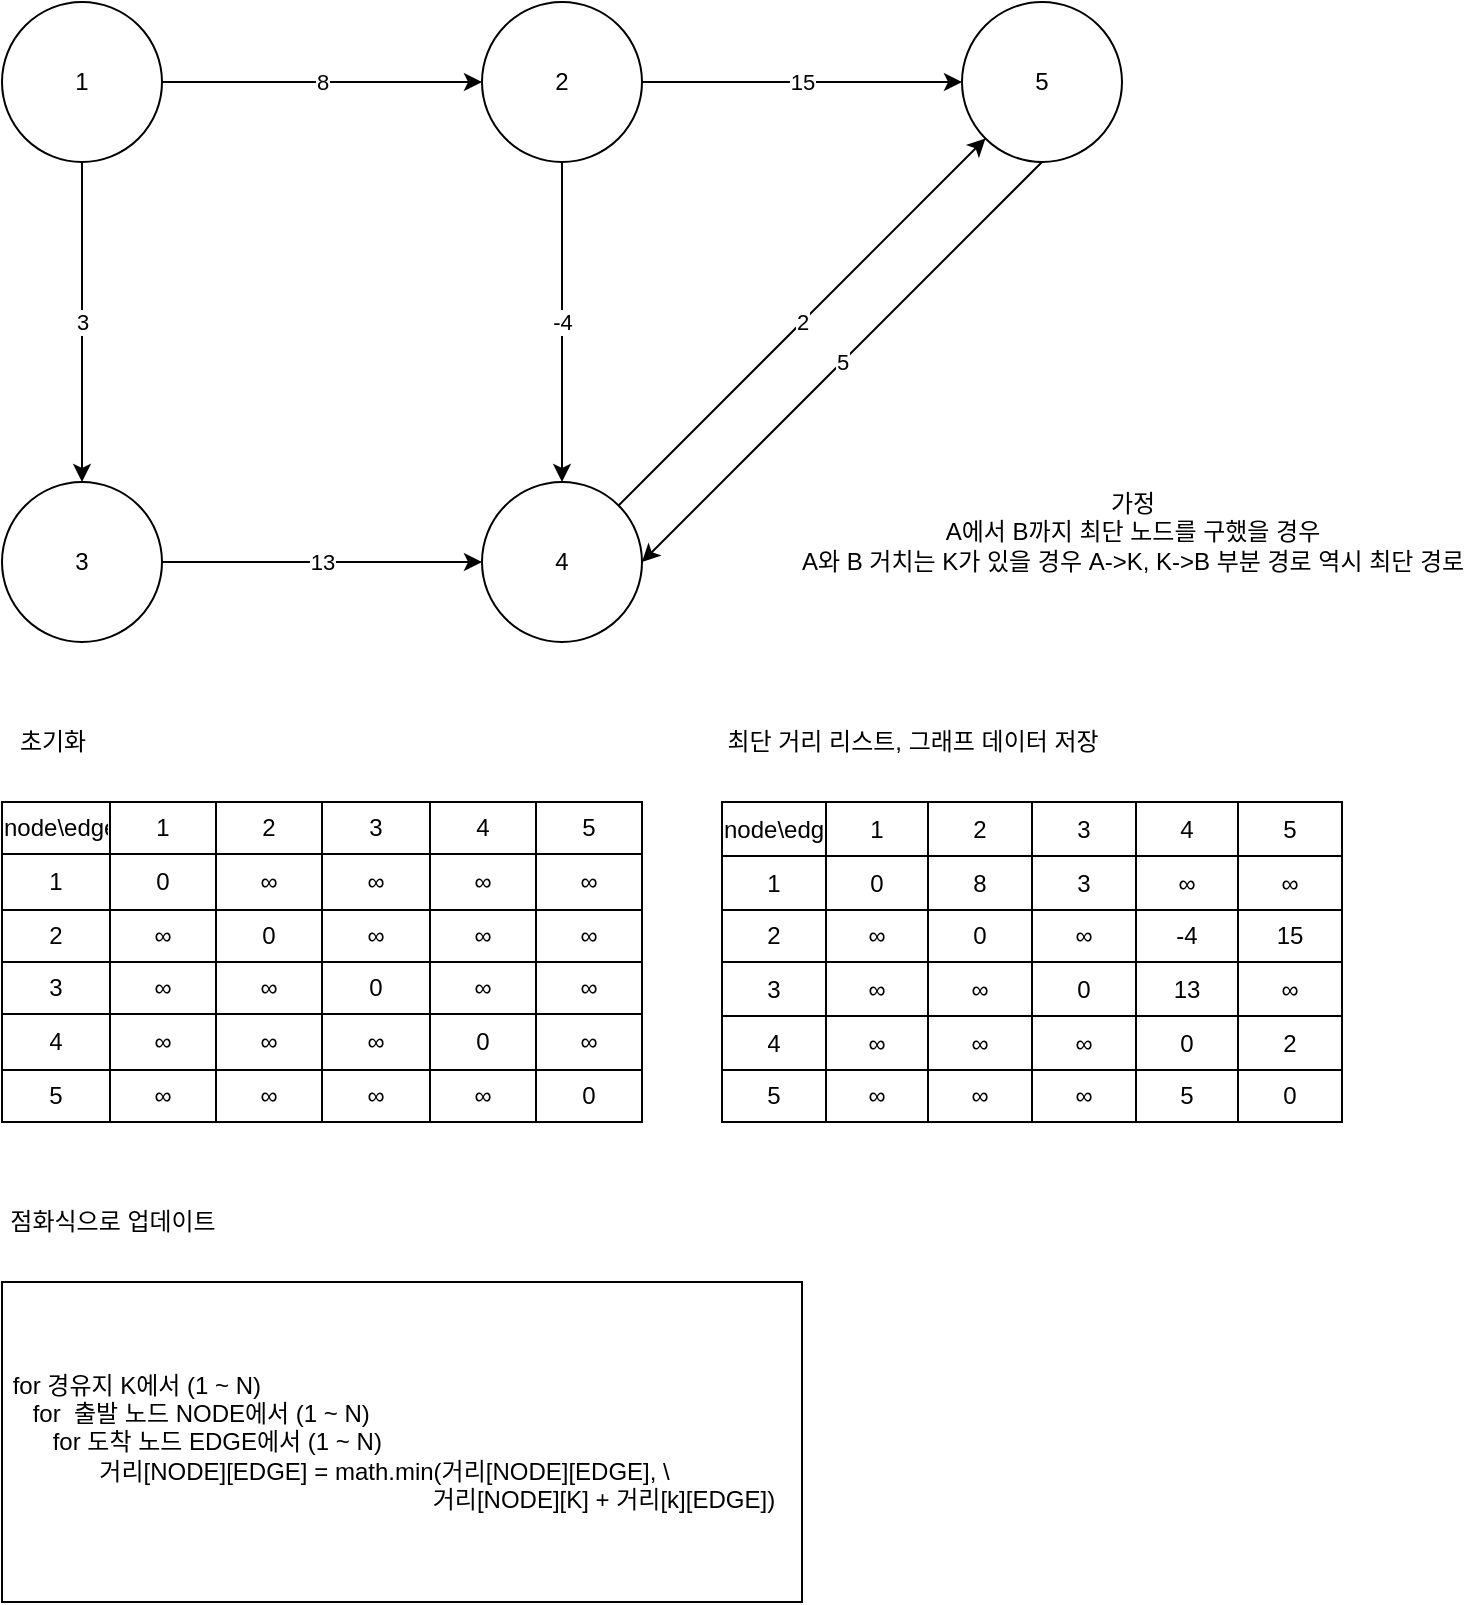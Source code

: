 <mxfile>
    <diagram id="AvBgmEhU0i8x6RbTZxMB" name="Page-1">
        <mxGraphModel dx="990" dy="807" grid="1" gridSize="10" guides="1" tooltips="1" connect="1" arrows="1" fold="1" page="1" pageScale="1" pageWidth="827" pageHeight="1169" math="0" shadow="0">
            <root>
                <mxCell id="0"/>
                <mxCell id="1" parent="0"/>
                <mxCell id="7" value="3" style="edgeStyle=none;html=1;exitX=0.5;exitY=1;exitDx=0;exitDy=0;entryX=0.5;entryY=0;entryDx=0;entryDy=0;" edge="1" parent="1" source="2" target="5">
                    <mxGeometry relative="1" as="geometry"/>
                </mxCell>
                <mxCell id="8" value="8" style="edgeStyle=none;html=1;exitX=1;exitY=0.5;exitDx=0;exitDy=0;entryX=0;entryY=0.5;entryDx=0;entryDy=0;" edge="1" parent="1" source="2" target="3">
                    <mxGeometry relative="1" as="geometry"/>
                </mxCell>
                <mxCell id="2" value="1" style="ellipse;whiteSpace=wrap;html=1;aspect=fixed;" vertex="1" parent="1">
                    <mxGeometry x="80" y="40" width="80" height="80" as="geometry"/>
                </mxCell>
                <mxCell id="9" value="15" style="edgeStyle=none;html=1;entryX=0;entryY=0.5;entryDx=0;entryDy=0;" edge="1" parent="1" source="3" target="4">
                    <mxGeometry relative="1" as="geometry"/>
                </mxCell>
                <mxCell id="10" value="-4" style="edgeStyle=none;html=1;entryX=0.5;entryY=0;entryDx=0;entryDy=0;" edge="1" parent="1" source="3" target="6">
                    <mxGeometry relative="1" as="geometry"/>
                </mxCell>
                <mxCell id="3" value="2" style="ellipse;whiteSpace=wrap;html=1;aspect=fixed;" vertex="1" parent="1">
                    <mxGeometry x="320" y="40" width="80" height="80" as="geometry"/>
                </mxCell>
                <mxCell id="13" value="5" style="edgeStyle=none;html=1;entryX=1;entryY=0.5;entryDx=0;entryDy=0;exitX=0.5;exitY=1;exitDx=0;exitDy=0;" edge="1" parent="1" source="4" target="6">
                    <mxGeometry relative="1" as="geometry"/>
                </mxCell>
                <mxCell id="4" value="5" style="ellipse;whiteSpace=wrap;html=1;aspect=fixed;" vertex="1" parent="1">
                    <mxGeometry x="560" y="40" width="80" height="80" as="geometry"/>
                </mxCell>
                <mxCell id="11" value="13" style="edgeStyle=none;html=1;exitX=1;exitY=0.5;exitDx=0;exitDy=0;" edge="1" parent="1" source="5" target="6">
                    <mxGeometry relative="1" as="geometry"/>
                </mxCell>
                <mxCell id="5" value="3" style="ellipse;whiteSpace=wrap;html=1;aspect=fixed;" vertex="1" parent="1">
                    <mxGeometry x="80" y="280" width="80" height="80" as="geometry"/>
                </mxCell>
                <mxCell id="12" value="2" style="edgeStyle=none;html=1;entryX=0;entryY=1;entryDx=0;entryDy=0;" edge="1" parent="1" source="6" target="4">
                    <mxGeometry relative="1" as="geometry"/>
                </mxCell>
                <mxCell id="6" value="4" style="ellipse;whiteSpace=wrap;html=1;aspect=fixed;" vertex="1" parent="1">
                    <mxGeometry x="320" y="280" width="80" height="80" as="geometry"/>
                </mxCell>
                <mxCell id="14" value="" style="shape=table;html=1;whiteSpace=wrap;startSize=0;container=1;collapsible=0;childLayout=tableLayout;" vertex="1" parent="1">
                    <mxGeometry x="80" y="440" width="320" height="160" as="geometry"/>
                </mxCell>
                <mxCell id="15" value="" style="shape=partialRectangle;html=1;whiteSpace=wrap;collapsible=0;dropTarget=0;pointerEvents=0;fillColor=none;top=0;left=0;bottom=0;right=0;points=[[0,0.5],[1,0.5]];portConstraint=eastwest;" vertex="1" parent="14">
                    <mxGeometry width="320" height="26" as="geometry"/>
                </mxCell>
                <mxCell id="16" value="node\edge" style="shape=partialRectangle;html=1;whiteSpace=wrap;connectable=0;fillColor=none;top=0;left=0;bottom=0;right=0;overflow=hidden;pointerEvents=1;" vertex="1" parent="15">
                    <mxGeometry width="54" height="26" as="geometry">
                        <mxRectangle width="54" height="26" as="alternateBounds"/>
                    </mxGeometry>
                </mxCell>
                <mxCell id="17" value="1" style="shape=partialRectangle;html=1;whiteSpace=wrap;connectable=0;fillColor=none;top=0;left=0;bottom=0;right=0;overflow=hidden;pointerEvents=1;" vertex="1" parent="15">
                    <mxGeometry x="54" width="53" height="26" as="geometry">
                        <mxRectangle width="53" height="26" as="alternateBounds"/>
                    </mxGeometry>
                </mxCell>
                <mxCell id="18" value="2" style="shape=partialRectangle;html=1;whiteSpace=wrap;connectable=0;fillColor=none;top=0;left=0;bottom=0;right=0;overflow=hidden;pointerEvents=1;" vertex="1" parent="15">
                    <mxGeometry x="107" width="53" height="26" as="geometry">
                        <mxRectangle width="53" height="26" as="alternateBounds"/>
                    </mxGeometry>
                </mxCell>
                <mxCell id="30" value="3" style="shape=partialRectangle;html=1;whiteSpace=wrap;connectable=0;fillColor=none;top=0;left=0;bottom=0;right=0;overflow=hidden;pointerEvents=1;" vertex="1" parent="15">
                    <mxGeometry x="160" width="54" height="26" as="geometry">
                        <mxRectangle width="54" height="26" as="alternateBounds"/>
                    </mxGeometry>
                </mxCell>
                <mxCell id="33" value="4" style="shape=partialRectangle;html=1;whiteSpace=wrap;connectable=0;fillColor=none;top=0;left=0;bottom=0;right=0;overflow=hidden;pointerEvents=1;" vertex="1" parent="15">
                    <mxGeometry x="214" width="53" height="26" as="geometry">
                        <mxRectangle width="53" height="26" as="alternateBounds"/>
                    </mxGeometry>
                </mxCell>
                <mxCell id="54" value="5" style="shape=partialRectangle;html=1;whiteSpace=wrap;connectable=0;fillColor=none;top=0;left=0;bottom=0;right=0;overflow=hidden;pointerEvents=1;" vertex="1" parent="15">
                    <mxGeometry x="267" width="53" height="26" as="geometry">
                        <mxRectangle width="53" height="26" as="alternateBounds"/>
                    </mxGeometry>
                </mxCell>
                <mxCell id="19" value="" style="shape=partialRectangle;html=1;whiteSpace=wrap;collapsible=0;dropTarget=0;pointerEvents=0;fillColor=none;top=0;left=0;bottom=0;right=0;points=[[0,0.5],[1,0.5]];portConstraint=eastwest;" vertex="1" parent="14">
                    <mxGeometry y="26" width="320" height="28" as="geometry"/>
                </mxCell>
                <mxCell id="20" value="1" style="shape=partialRectangle;html=1;whiteSpace=wrap;connectable=0;fillColor=none;top=0;left=0;bottom=0;right=0;overflow=hidden;pointerEvents=1;" vertex="1" parent="19">
                    <mxGeometry width="54" height="28" as="geometry">
                        <mxRectangle width="54" height="28" as="alternateBounds"/>
                    </mxGeometry>
                </mxCell>
                <mxCell id="21" value="0" style="shape=partialRectangle;html=1;whiteSpace=wrap;connectable=0;fillColor=none;top=0;left=0;bottom=0;right=0;overflow=hidden;pointerEvents=1;" vertex="1" parent="19">
                    <mxGeometry x="54" width="53" height="28" as="geometry">
                        <mxRectangle width="53" height="28" as="alternateBounds"/>
                    </mxGeometry>
                </mxCell>
                <mxCell id="22" value="∞" style="shape=partialRectangle;html=1;whiteSpace=wrap;connectable=0;fillColor=none;top=0;left=0;bottom=0;right=0;overflow=hidden;pointerEvents=1;" vertex="1" parent="19">
                    <mxGeometry x="107" width="53" height="28" as="geometry">
                        <mxRectangle width="53" height="28" as="alternateBounds"/>
                    </mxGeometry>
                </mxCell>
                <mxCell id="31" value="∞" style="shape=partialRectangle;html=1;whiteSpace=wrap;connectable=0;fillColor=none;top=0;left=0;bottom=0;right=0;overflow=hidden;pointerEvents=1;" vertex="1" parent="19">
                    <mxGeometry x="160" width="54" height="28" as="geometry">
                        <mxRectangle width="54" height="28" as="alternateBounds"/>
                    </mxGeometry>
                </mxCell>
                <mxCell id="34" value="∞" style="shape=partialRectangle;html=1;whiteSpace=wrap;connectable=0;fillColor=none;top=0;left=0;bottom=0;right=0;overflow=hidden;pointerEvents=1;" vertex="1" parent="19">
                    <mxGeometry x="214" width="53" height="28" as="geometry">
                        <mxRectangle width="53" height="28" as="alternateBounds"/>
                    </mxGeometry>
                </mxCell>
                <mxCell id="55" value="∞" style="shape=partialRectangle;html=1;whiteSpace=wrap;connectable=0;fillColor=none;top=0;left=0;bottom=0;right=0;overflow=hidden;pointerEvents=1;" vertex="1" parent="19">
                    <mxGeometry x="267" width="53" height="28" as="geometry">
                        <mxRectangle width="53" height="28" as="alternateBounds"/>
                    </mxGeometry>
                </mxCell>
                <mxCell id="23" value="" style="shape=partialRectangle;html=1;whiteSpace=wrap;collapsible=0;dropTarget=0;pointerEvents=0;fillColor=none;top=0;left=0;bottom=0;right=0;points=[[0,0.5],[1,0.5]];portConstraint=eastwest;" vertex="1" parent="14">
                    <mxGeometry y="54" width="320" height="26" as="geometry"/>
                </mxCell>
                <mxCell id="24" value="2" style="shape=partialRectangle;html=1;whiteSpace=wrap;connectable=0;fillColor=none;top=0;left=0;bottom=0;right=0;overflow=hidden;pointerEvents=1;" vertex="1" parent="23">
                    <mxGeometry width="54" height="26" as="geometry">
                        <mxRectangle width="54" height="26" as="alternateBounds"/>
                    </mxGeometry>
                </mxCell>
                <mxCell id="25" value="∞" style="shape=partialRectangle;html=1;whiteSpace=wrap;connectable=0;fillColor=none;top=0;left=0;bottom=0;right=0;overflow=hidden;pointerEvents=1;" vertex="1" parent="23">
                    <mxGeometry x="54" width="53" height="26" as="geometry">
                        <mxRectangle width="53" height="26" as="alternateBounds"/>
                    </mxGeometry>
                </mxCell>
                <mxCell id="26" value="0" style="shape=partialRectangle;html=1;whiteSpace=wrap;connectable=0;fillColor=none;top=0;left=0;bottom=0;right=0;overflow=hidden;pointerEvents=1;" vertex="1" parent="23">
                    <mxGeometry x="107" width="53" height="26" as="geometry">
                        <mxRectangle width="53" height="26" as="alternateBounds"/>
                    </mxGeometry>
                </mxCell>
                <mxCell id="32" value="∞" style="shape=partialRectangle;html=1;whiteSpace=wrap;connectable=0;fillColor=none;top=0;left=0;bottom=0;right=0;overflow=hidden;pointerEvents=1;" vertex="1" parent="23">
                    <mxGeometry x="160" width="54" height="26" as="geometry">
                        <mxRectangle width="54" height="26" as="alternateBounds"/>
                    </mxGeometry>
                </mxCell>
                <mxCell id="35" value="∞" style="shape=partialRectangle;html=1;whiteSpace=wrap;connectable=0;fillColor=none;top=0;left=0;bottom=0;right=0;overflow=hidden;pointerEvents=1;" vertex="1" parent="23">
                    <mxGeometry x="214" width="53" height="26" as="geometry">
                        <mxRectangle width="53" height="26" as="alternateBounds"/>
                    </mxGeometry>
                </mxCell>
                <mxCell id="56" value="∞" style="shape=partialRectangle;html=1;whiteSpace=wrap;connectable=0;fillColor=none;top=0;left=0;bottom=0;right=0;overflow=hidden;pointerEvents=1;" vertex="1" parent="23">
                    <mxGeometry x="267" width="53" height="26" as="geometry">
                        <mxRectangle width="53" height="26" as="alternateBounds"/>
                    </mxGeometry>
                </mxCell>
                <mxCell id="36" style="shape=partialRectangle;html=1;whiteSpace=wrap;collapsible=0;dropTarget=0;pointerEvents=0;fillColor=none;top=0;left=0;bottom=0;right=0;points=[[0,0.5],[1,0.5]];portConstraint=eastwest;" vertex="1" parent="14">
                    <mxGeometry y="80" width="320" height="26" as="geometry"/>
                </mxCell>
                <mxCell id="37" value="3" style="shape=partialRectangle;html=1;whiteSpace=wrap;connectable=0;fillColor=none;top=0;left=0;bottom=0;right=0;overflow=hidden;pointerEvents=1;" vertex="1" parent="36">
                    <mxGeometry width="54" height="26" as="geometry">
                        <mxRectangle width="54" height="26" as="alternateBounds"/>
                    </mxGeometry>
                </mxCell>
                <mxCell id="38" value="∞" style="shape=partialRectangle;html=1;whiteSpace=wrap;connectable=0;fillColor=none;top=0;left=0;bottom=0;right=0;overflow=hidden;pointerEvents=1;" vertex="1" parent="36">
                    <mxGeometry x="54" width="53" height="26" as="geometry">
                        <mxRectangle width="53" height="26" as="alternateBounds"/>
                    </mxGeometry>
                </mxCell>
                <mxCell id="39" value="∞" style="shape=partialRectangle;html=1;whiteSpace=wrap;connectable=0;fillColor=none;top=0;left=0;bottom=0;right=0;overflow=hidden;pointerEvents=1;" vertex="1" parent="36">
                    <mxGeometry x="107" width="53" height="26" as="geometry">
                        <mxRectangle width="53" height="26" as="alternateBounds"/>
                    </mxGeometry>
                </mxCell>
                <mxCell id="40" value="0" style="shape=partialRectangle;html=1;whiteSpace=wrap;connectable=0;fillColor=none;top=0;left=0;bottom=0;right=0;overflow=hidden;pointerEvents=1;" vertex="1" parent="36">
                    <mxGeometry x="160" width="54" height="26" as="geometry">
                        <mxRectangle width="54" height="26" as="alternateBounds"/>
                    </mxGeometry>
                </mxCell>
                <mxCell id="41" value="∞" style="shape=partialRectangle;html=1;whiteSpace=wrap;connectable=0;fillColor=none;top=0;left=0;bottom=0;right=0;overflow=hidden;pointerEvents=1;" vertex="1" parent="36">
                    <mxGeometry x="214" width="53" height="26" as="geometry">
                        <mxRectangle width="53" height="26" as="alternateBounds"/>
                    </mxGeometry>
                </mxCell>
                <mxCell id="57" value="∞" style="shape=partialRectangle;html=1;whiteSpace=wrap;connectable=0;fillColor=none;top=0;left=0;bottom=0;right=0;overflow=hidden;pointerEvents=1;" vertex="1" parent="36">
                    <mxGeometry x="267" width="53" height="26" as="geometry">
                        <mxRectangle width="53" height="26" as="alternateBounds"/>
                    </mxGeometry>
                </mxCell>
                <mxCell id="42" style="shape=partialRectangle;html=1;whiteSpace=wrap;collapsible=0;dropTarget=0;pointerEvents=0;fillColor=none;top=0;left=0;bottom=0;right=0;points=[[0,0.5],[1,0.5]];portConstraint=eastwest;" vertex="1" parent="14">
                    <mxGeometry y="106" width="320" height="28" as="geometry"/>
                </mxCell>
                <mxCell id="43" value="4" style="shape=partialRectangle;html=1;whiteSpace=wrap;connectable=0;fillColor=none;top=0;left=0;bottom=0;right=0;overflow=hidden;pointerEvents=1;" vertex="1" parent="42">
                    <mxGeometry width="54" height="28" as="geometry">
                        <mxRectangle width="54" height="28" as="alternateBounds"/>
                    </mxGeometry>
                </mxCell>
                <mxCell id="44" value="∞" style="shape=partialRectangle;html=1;whiteSpace=wrap;connectable=0;fillColor=none;top=0;left=0;bottom=0;right=0;overflow=hidden;pointerEvents=1;" vertex="1" parent="42">
                    <mxGeometry x="54" width="53" height="28" as="geometry">
                        <mxRectangle width="53" height="28" as="alternateBounds"/>
                    </mxGeometry>
                </mxCell>
                <mxCell id="45" value="∞" style="shape=partialRectangle;html=1;whiteSpace=wrap;connectable=0;fillColor=none;top=0;left=0;bottom=0;right=0;overflow=hidden;pointerEvents=1;" vertex="1" parent="42">
                    <mxGeometry x="107" width="53" height="28" as="geometry">
                        <mxRectangle width="53" height="28" as="alternateBounds"/>
                    </mxGeometry>
                </mxCell>
                <mxCell id="46" value="∞" style="shape=partialRectangle;html=1;whiteSpace=wrap;connectable=0;fillColor=none;top=0;left=0;bottom=0;right=0;overflow=hidden;pointerEvents=1;" vertex="1" parent="42">
                    <mxGeometry x="160" width="54" height="28" as="geometry">
                        <mxRectangle width="54" height="28" as="alternateBounds"/>
                    </mxGeometry>
                </mxCell>
                <mxCell id="47" value="0" style="shape=partialRectangle;html=1;whiteSpace=wrap;connectable=0;fillColor=none;top=0;left=0;bottom=0;right=0;overflow=hidden;pointerEvents=1;" vertex="1" parent="42">
                    <mxGeometry x="214" width="53" height="28" as="geometry">
                        <mxRectangle width="53" height="28" as="alternateBounds"/>
                    </mxGeometry>
                </mxCell>
                <mxCell id="58" value="∞" style="shape=partialRectangle;html=1;whiteSpace=wrap;connectable=0;fillColor=none;top=0;left=0;bottom=0;right=0;overflow=hidden;pointerEvents=1;" vertex="1" parent="42">
                    <mxGeometry x="267" width="53" height="28" as="geometry">
                        <mxRectangle width="53" height="28" as="alternateBounds"/>
                    </mxGeometry>
                </mxCell>
                <mxCell id="48" style="shape=partialRectangle;html=1;whiteSpace=wrap;collapsible=0;dropTarget=0;pointerEvents=0;fillColor=none;top=0;left=0;bottom=0;right=0;points=[[0,0.5],[1,0.5]];portConstraint=eastwest;" vertex="1" parent="14">
                    <mxGeometry y="134" width="320" height="26" as="geometry"/>
                </mxCell>
                <mxCell id="49" value="5" style="shape=partialRectangle;html=1;whiteSpace=wrap;connectable=0;fillColor=none;top=0;left=0;bottom=0;right=0;overflow=hidden;pointerEvents=1;" vertex="1" parent="48">
                    <mxGeometry width="54" height="26" as="geometry">
                        <mxRectangle width="54" height="26" as="alternateBounds"/>
                    </mxGeometry>
                </mxCell>
                <mxCell id="50" value="∞" style="shape=partialRectangle;html=1;whiteSpace=wrap;connectable=0;fillColor=none;top=0;left=0;bottom=0;right=0;overflow=hidden;pointerEvents=1;" vertex="1" parent="48">
                    <mxGeometry x="54" width="53" height="26" as="geometry">
                        <mxRectangle width="53" height="26" as="alternateBounds"/>
                    </mxGeometry>
                </mxCell>
                <mxCell id="51" value="∞" style="shape=partialRectangle;html=1;whiteSpace=wrap;connectable=0;fillColor=none;top=0;left=0;bottom=0;right=0;overflow=hidden;pointerEvents=1;" vertex="1" parent="48">
                    <mxGeometry x="107" width="53" height="26" as="geometry">
                        <mxRectangle width="53" height="26" as="alternateBounds"/>
                    </mxGeometry>
                </mxCell>
                <mxCell id="52" value="∞" style="shape=partialRectangle;html=1;whiteSpace=wrap;connectable=0;fillColor=none;top=0;left=0;bottom=0;right=0;overflow=hidden;pointerEvents=1;" vertex="1" parent="48">
                    <mxGeometry x="160" width="54" height="26" as="geometry">
                        <mxRectangle width="54" height="26" as="alternateBounds"/>
                    </mxGeometry>
                </mxCell>
                <mxCell id="53" value="∞" style="shape=partialRectangle;html=1;whiteSpace=wrap;connectable=0;fillColor=none;top=0;left=0;bottom=0;right=0;overflow=hidden;pointerEvents=1;" vertex="1" parent="48">
                    <mxGeometry x="214" width="53" height="26" as="geometry">
                        <mxRectangle width="53" height="26" as="alternateBounds"/>
                    </mxGeometry>
                </mxCell>
                <mxCell id="59" value="0" style="shape=partialRectangle;html=1;whiteSpace=wrap;connectable=0;fillColor=none;top=0;left=0;bottom=0;right=0;overflow=hidden;pointerEvents=1;" vertex="1" parent="48">
                    <mxGeometry x="267" width="53" height="26" as="geometry">
                        <mxRectangle width="53" height="26" as="alternateBounds"/>
                    </mxGeometry>
                </mxCell>
                <mxCell id="60" value="초기화" style="text;html=1;align=center;verticalAlign=middle;resizable=0;points=[];autosize=1;strokeColor=none;fillColor=none;" vertex="1" parent="1">
                    <mxGeometry x="80" y="400" width="50" height="20" as="geometry"/>
                </mxCell>
                <mxCell id="61" value="" style="shape=table;html=1;whiteSpace=wrap;startSize=0;container=1;collapsible=0;childLayout=tableLayout;" vertex="1" parent="1">
                    <mxGeometry x="440" y="440" width="310" height="160" as="geometry"/>
                </mxCell>
                <mxCell id="62" value="" style="shape=partialRectangle;html=1;whiteSpace=wrap;collapsible=0;dropTarget=0;pointerEvents=0;fillColor=none;top=0;left=0;bottom=0;right=0;points=[[0,0.5],[1,0.5]];portConstraint=eastwest;" vertex="1" parent="61">
                    <mxGeometry width="310" height="27" as="geometry"/>
                </mxCell>
                <mxCell id="63" value="node\edge" style="shape=partialRectangle;html=1;whiteSpace=wrap;connectable=0;fillColor=none;top=0;left=0;bottom=0;right=0;overflow=hidden;pointerEvents=1;" vertex="1" parent="62">
                    <mxGeometry width="52" height="27" as="geometry">
                        <mxRectangle width="52" height="27" as="alternateBounds"/>
                    </mxGeometry>
                </mxCell>
                <mxCell id="64" value="1" style="shape=partialRectangle;html=1;whiteSpace=wrap;connectable=0;fillColor=none;top=0;left=0;bottom=0;right=0;overflow=hidden;pointerEvents=1;" vertex="1" parent="62">
                    <mxGeometry x="52" width="51" height="27" as="geometry">
                        <mxRectangle width="51" height="27" as="alternateBounds"/>
                    </mxGeometry>
                </mxCell>
                <mxCell id="65" value="2" style="shape=partialRectangle;html=1;whiteSpace=wrap;connectable=0;fillColor=none;top=0;left=0;bottom=0;right=0;overflow=hidden;pointerEvents=1;" vertex="1" parent="62">
                    <mxGeometry x="103" width="52" height="27" as="geometry">
                        <mxRectangle width="52" height="27" as="alternateBounds"/>
                    </mxGeometry>
                </mxCell>
                <mxCell id="66" value="3" style="shape=partialRectangle;html=1;whiteSpace=wrap;connectable=0;fillColor=none;top=0;left=0;bottom=0;right=0;overflow=hidden;pointerEvents=1;" vertex="1" parent="62">
                    <mxGeometry x="155" width="52" height="27" as="geometry">
                        <mxRectangle width="52" height="27" as="alternateBounds"/>
                    </mxGeometry>
                </mxCell>
                <mxCell id="67" value="4" style="shape=partialRectangle;html=1;whiteSpace=wrap;connectable=0;fillColor=none;top=0;left=0;bottom=0;right=0;overflow=hidden;pointerEvents=1;" vertex="1" parent="62">
                    <mxGeometry x="207" width="51" height="27" as="geometry">
                        <mxRectangle width="51" height="27" as="alternateBounds"/>
                    </mxGeometry>
                </mxCell>
                <mxCell id="68" value="5" style="shape=partialRectangle;html=1;whiteSpace=wrap;connectable=0;fillColor=none;top=0;left=0;bottom=0;right=0;overflow=hidden;pointerEvents=1;" vertex="1" parent="62">
                    <mxGeometry x="258" width="52" height="27" as="geometry">
                        <mxRectangle width="52" height="27" as="alternateBounds"/>
                    </mxGeometry>
                </mxCell>
                <mxCell id="69" value="" style="shape=partialRectangle;html=1;whiteSpace=wrap;collapsible=0;dropTarget=0;pointerEvents=0;fillColor=none;top=0;left=0;bottom=0;right=0;points=[[0,0.5],[1,0.5]];portConstraint=eastwest;" vertex="1" parent="61">
                    <mxGeometry y="27" width="310" height="27" as="geometry"/>
                </mxCell>
                <mxCell id="70" value="1" style="shape=partialRectangle;html=1;whiteSpace=wrap;connectable=0;fillColor=none;top=0;left=0;bottom=0;right=0;overflow=hidden;pointerEvents=1;" vertex="1" parent="69">
                    <mxGeometry width="52" height="27" as="geometry">
                        <mxRectangle width="52" height="27" as="alternateBounds"/>
                    </mxGeometry>
                </mxCell>
                <mxCell id="71" value="0" style="shape=partialRectangle;html=1;whiteSpace=wrap;connectable=0;fillColor=none;top=0;left=0;bottom=0;right=0;overflow=hidden;pointerEvents=1;" vertex="1" parent="69">
                    <mxGeometry x="52" width="51" height="27" as="geometry">
                        <mxRectangle width="51" height="27" as="alternateBounds"/>
                    </mxGeometry>
                </mxCell>
                <mxCell id="72" value="8" style="shape=partialRectangle;html=1;whiteSpace=wrap;connectable=0;fillColor=none;top=0;left=0;bottom=0;right=0;overflow=hidden;pointerEvents=1;" vertex="1" parent="69">
                    <mxGeometry x="103" width="52" height="27" as="geometry">
                        <mxRectangle width="52" height="27" as="alternateBounds"/>
                    </mxGeometry>
                </mxCell>
                <mxCell id="73" value="3" style="shape=partialRectangle;html=1;whiteSpace=wrap;connectable=0;fillColor=none;top=0;left=0;bottom=0;right=0;overflow=hidden;pointerEvents=1;" vertex="1" parent="69">
                    <mxGeometry x="155" width="52" height="27" as="geometry">
                        <mxRectangle width="52" height="27" as="alternateBounds"/>
                    </mxGeometry>
                </mxCell>
                <mxCell id="74" value="∞" style="shape=partialRectangle;html=1;whiteSpace=wrap;connectable=0;fillColor=none;top=0;left=0;bottom=0;right=0;overflow=hidden;pointerEvents=1;" vertex="1" parent="69">
                    <mxGeometry x="207" width="51" height="27" as="geometry">
                        <mxRectangle width="51" height="27" as="alternateBounds"/>
                    </mxGeometry>
                </mxCell>
                <mxCell id="75" value="∞" style="shape=partialRectangle;html=1;whiteSpace=wrap;connectable=0;fillColor=none;top=0;left=0;bottom=0;right=0;overflow=hidden;pointerEvents=1;" vertex="1" parent="69">
                    <mxGeometry x="258" width="52" height="27" as="geometry">
                        <mxRectangle width="52" height="27" as="alternateBounds"/>
                    </mxGeometry>
                </mxCell>
                <mxCell id="76" value="" style="shape=partialRectangle;html=1;whiteSpace=wrap;collapsible=0;dropTarget=0;pointerEvents=0;fillColor=none;top=0;left=0;bottom=0;right=0;points=[[0,0.5],[1,0.5]];portConstraint=eastwest;" vertex="1" parent="61">
                    <mxGeometry y="54" width="310" height="26" as="geometry"/>
                </mxCell>
                <mxCell id="77" value="2" style="shape=partialRectangle;html=1;whiteSpace=wrap;connectable=0;fillColor=none;top=0;left=0;bottom=0;right=0;overflow=hidden;pointerEvents=1;" vertex="1" parent="76">
                    <mxGeometry width="52" height="26" as="geometry">
                        <mxRectangle width="52" height="26" as="alternateBounds"/>
                    </mxGeometry>
                </mxCell>
                <mxCell id="78" value="∞" style="shape=partialRectangle;html=1;whiteSpace=wrap;connectable=0;fillColor=none;top=0;left=0;bottom=0;right=0;overflow=hidden;pointerEvents=1;" vertex="1" parent="76">
                    <mxGeometry x="52" width="51" height="26" as="geometry">
                        <mxRectangle width="51" height="26" as="alternateBounds"/>
                    </mxGeometry>
                </mxCell>
                <mxCell id="79" value="0" style="shape=partialRectangle;html=1;whiteSpace=wrap;connectable=0;fillColor=none;top=0;left=0;bottom=0;right=0;overflow=hidden;pointerEvents=1;" vertex="1" parent="76">
                    <mxGeometry x="103" width="52" height="26" as="geometry">
                        <mxRectangle width="52" height="26" as="alternateBounds"/>
                    </mxGeometry>
                </mxCell>
                <mxCell id="80" value="∞" style="shape=partialRectangle;html=1;whiteSpace=wrap;connectable=0;fillColor=none;top=0;left=0;bottom=0;right=0;overflow=hidden;pointerEvents=1;" vertex="1" parent="76">
                    <mxGeometry x="155" width="52" height="26" as="geometry">
                        <mxRectangle width="52" height="26" as="alternateBounds"/>
                    </mxGeometry>
                </mxCell>
                <mxCell id="81" value="-4" style="shape=partialRectangle;html=1;whiteSpace=wrap;connectable=0;fillColor=none;top=0;left=0;bottom=0;right=0;overflow=hidden;pointerEvents=1;" vertex="1" parent="76">
                    <mxGeometry x="207" width="51" height="26" as="geometry">
                        <mxRectangle width="51" height="26" as="alternateBounds"/>
                    </mxGeometry>
                </mxCell>
                <mxCell id="82" value="15" style="shape=partialRectangle;html=1;whiteSpace=wrap;connectable=0;fillColor=none;top=0;left=0;bottom=0;right=0;overflow=hidden;pointerEvents=1;" vertex="1" parent="76">
                    <mxGeometry x="258" width="52" height="26" as="geometry">
                        <mxRectangle width="52" height="26" as="alternateBounds"/>
                    </mxGeometry>
                </mxCell>
                <mxCell id="83" style="shape=partialRectangle;html=1;whiteSpace=wrap;collapsible=0;dropTarget=0;pointerEvents=0;fillColor=none;top=0;left=0;bottom=0;right=0;points=[[0,0.5],[1,0.5]];portConstraint=eastwest;" vertex="1" parent="61">
                    <mxGeometry y="80" width="310" height="27" as="geometry"/>
                </mxCell>
                <mxCell id="84" value="3" style="shape=partialRectangle;html=1;whiteSpace=wrap;connectable=0;fillColor=none;top=0;left=0;bottom=0;right=0;overflow=hidden;pointerEvents=1;" vertex="1" parent="83">
                    <mxGeometry width="52" height="27" as="geometry">
                        <mxRectangle width="52" height="27" as="alternateBounds"/>
                    </mxGeometry>
                </mxCell>
                <mxCell id="85" value="∞" style="shape=partialRectangle;html=1;whiteSpace=wrap;connectable=0;fillColor=none;top=0;left=0;bottom=0;right=0;overflow=hidden;pointerEvents=1;" vertex="1" parent="83">
                    <mxGeometry x="52" width="51" height="27" as="geometry">
                        <mxRectangle width="51" height="27" as="alternateBounds"/>
                    </mxGeometry>
                </mxCell>
                <mxCell id="86" value="∞" style="shape=partialRectangle;html=1;whiteSpace=wrap;connectable=0;fillColor=none;top=0;left=0;bottom=0;right=0;overflow=hidden;pointerEvents=1;" vertex="1" parent="83">
                    <mxGeometry x="103" width="52" height="27" as="geometry">
                        <mxRectangle width="52" height="27" as="alternateBounds"/>
                    </mxGeometry>
                </mxCell>
                <mxCell id="87" value="0" style="shape=partialRectangle;html=1;whiteSpace=wrap;connectable=0;fillColor=none;top=0;left=0;bottom=0;right=0;overflow=hidden;pointerEvents=1;" vertex="1" parent="83">
                    <mxGeometry x="155" width="52" height="27" as="geometry">
                        <mxRectangle width="52" height="27" as="alternateBounds"/>
                    </mxGeometry>
                </mxCell>
                <mxCell id="88" value="13" style="shape=partialRectangle;html=1;whiteSpace=wrap;connectable=0;fillColor=none;top=0;left=0;bottom=0;right=0;overflow=hidden;pointerEvents=1;" vertex="1" parent="83">
                    <mxGeometry x="207" width="51" height="27" as="geometry">
                        <mxRectangle width="51" height="27" as="alternateBounds"/>
                    </mxGeometry>
                </mxCell>
                <mxCell id="89" value="∞" style="shape=partialRectangle;html=1;whiteSpace=wrap;connectable=0;fillColor=none;top=0;left=0;bottom=0;right=0;overflow=hidden;pointerEvents=1;" vertex="1" parent="83">
                    <mxGeometry x="258" width="52" height="27" as="geometry">
                        <mxRectangle width="52" height="27" as="alternateBounds"/>
                    </mxGeometry>
                </mxCell>
                <mxCell id="90" style="shape=partialRectangle;html=1;whiteSpace=wrap;collapsible=0;dropTarget=0;pointerEvents=0;fillColor=none;top=0;left=0;bottom=0;right=0;points=[[0,0.5],[1,0.5]];portConstraint=eastwest;" vertex="1" parent="61">
                    <mxGeometry y="107" width="310" height="27" as="geometry"/>
                </mxCell>
                <mxCell id="91" value="4" style="shape=partialRectangle;html=1;whiteSpace=wrap;connectable=0;fillColor=none;top=0;left=0;bottom=0;right=0;overflow=hidden;pointerEvents=1;" vertex="1" parent="90">
                    <mxGeometry width="52" height="27" as="geometry">
                        <mxRectangle width="52" height="27" as="alternateBounds"/>
                    </mxGeometry>
                </mxCell>
                <mxCell id="92" value="∞" style="shape=partialRectangle;html=1;whiteSpace=wrap;connectable=0;fillColor=none;top=0;left=0;bottom=0;right=0;overflow=hidden;pointerEvents=1;" vertex="1" parent="90">
                    <mxGeometry x="52" width="51" height="27" as="geometry">
                        <mxRectangle width="51" height="27" as="alternateBounds"/>
                    </mxGeometry>
                </mxCell>
                <mxCell id="93" value="∞" style="shape=partialRectangle;html=1;whiteSpace=wrap;connectable=0;fillColor=none;top=0;left=0;bottom=0;right=0;overflow=hidden;pointerEvents=1;" vertex="1" parent="90">
                    <mxGeometry x="103" width="52" height="27" as="geometry">
                        <mxRectangle width="52" height="27" as="alternateBounds"/>
                    </mxGeometry>
                </mxCell>
                <mxCell id="94" value="∞" style="shape=partialRectangle;html=1;whiteSpace=wrap;connectable=0;fillColor=none;top=0;left=0;bottom=0;right=0;overflow=hidden;pointerEvents=1;" vertex="1" parent="90">
                    <mxGeometry x="155" width="52" height="27" as="geometry">
                        <mxRectangle width="52" height="27" as="alternateBounds"/>
                    </mxGeometry>
                </mxCell>
                <mxCell id="95" value="0" style="shape=partialRectangle;html=1;whiteSpace=wrap;connectable=0;fillColor=none;top=0;left=0;bottom=0;right=0;overflow=hidden;pointerEvents=1;" vertex="1" parent="90">
                    <mxGeometry x="207" width="51" height="27" as="geometry">
                        <mxRectangle width="51" height="27" as="alternateBounds"/>
                    </mxGeometry>
                </mxCell>
                <mxCell id="96" value="2" style="shape=partialRectangle;html=1;whiteSpace=wrap;connectable=0;fillColor=none;top=0;left=0;bottom=0;right=0;overflow=hidden;pointerEvents=1;" vertex="1" parent="90">
                    <mxGeometry x="258" width="52" height="27" as="geometry">
                        <mxRectangle width="52" height="27" as="alternateBounds"/>
                    </mxGeometry>
                </mxCell>
                <mxCell id="97" style="shape=partialRectangle;html=1;whiteSpace=wrap;collapsible=0;dropTarget=0;pointerEvents=0;fillColor=none;top=0;left=0;bottom=0;right=0;points=[[0,0.5],[1,0.5]];portConstraint=eastwest;" vertex="1" parent="61">
                    <mxGeometry y="134" width="310" height="26" as="geometry"/>
                </mxCell>
                <mxCell id="98" value="5" style="shape=partialRectangle;html=1;whiteSpace=wrap;connectable=0;fillColor=none;top=0;left=0;bottom=0;right=0;overflow=hidden;pointerEvents=1;" vertex="1" parent="97">
                    <mxGeometry width="52" height="26" as="geometry">
                        <mxRectangle width="52" height="26" as="alternateBounds"/>
                    </mxGeometry>
                </mxCell>
                <mxCell id="99" value="∞" style="shape=partialRectangle;html=1;whiteSpace=wrap;connectable=0;fillColor=none;top=0;left=0;bottom=0;right=0;overflow=hidden;pointerEvents=1;" vertex="1" parent="97">
                    <mxGeometry x="52" width="51" height="26" as="geometry">
                        <mxRectangle width="51" height="26" as="alternateBounds"/>
                    </mxGeometry>
                </mxCell>
                <mxCell id="100" value="∞" style="shape=partialRectangle;html=1;whiteSpace=wrap;connectable=0;fillColor=none;top=0;left=0;bottom=0;right=0;overflow=hidden;pointerEvents=1;" vertex="1" parent="97">
                    <mxGeometry x="103" width="52" height="26" as="geometry">
                        <mxRectangle width="52" height="26" as="alternateBounds"/>
                    </mxGeometry>
                </mxCell>
                <mxCell id="101" value="∞" style="shape=partialRectangle;html=1;whiteSpace=wrap;connectable=0;fillColor=none;top=0;left=0;bottom=0;right=0;overflow=hidden;pointerEvents=1;" vertex="1" parent="97">
                    <mxGeometry x="155" width="52" height="26" as="geometry">
                        <mxRectangle width="52" height="26" as="alternateBounds"/>
                    </mxGeometry>
                </mxCell>
                <mxCell id="102" value="5" style="shape=partialRectangle;html=1;whiteSpace=wrap;connectable=0;fillColor=none;top=0;left=0;bottom=0;right=0;overflow=hidden;pointerEvents=1;" vertex="1" parent="97">
                    <mxGeometry x="207" width="51" height="26" as="geometry">
                        <mxRectangle width="51" height="26" as="alternateBounds"/>
                    </mxGeometry>
                </mxCell>
                <mxCell id="103" value="0" style="shape=partialRectangle;html=1;whiteSpace=wrap;connectable=0;fillColor=none;top=0;left=0;bottom=0;right=0;overflow=hidden;pointerEvents=1;" vertex="1" parent="97">
                    <mxGeometry x="258" width="52" height="26" as="geometry">
                        <mxRectangle width="52" height="26" as="alternateBounds"/>
                    </mxGeometry>
                </mxCell>
                <mxCell id="104" value="최단 거리 리스트, 그래프 데이터 저장" style="text;html=1;align=center;verticalAlign=middle;resizable=0;points=[];autosize=1;strokeColor=none;fillColor=none;" vertex="1" parent="1">
                    <mxGeometry x="440" y="400" width="190" height="20" as="geometry"/>
                </mxCell>
                <mxCell id="105" value="점화식으로 업데이트" style="text;html=1;align=center;verticalAlign=middle;resizable=0;points=[];autosize=1;strokeColor=none;fillColor=none;" vertex="1" parent="1">
                    <mxGeometry x="80" y="640" width="110" height="20" as="geometry"/>
                </mxCell>
                <mxCell id="106" value="가정&lt;br&gt;A에서 B까지 최단 노드를 구했을 경우&lt;br&gt;A와 B 거치는 K가 있을 경우 A-&amp;gt;K, K-&amp;gt;B 부분 경로 역시 최단 경로" style="text;html=1;align=center;verticalAlign=middle;resizable=0;points=[];autosize=1;strokeColor=none;fillColor=none;" vertex="1" parent="1">
                    <mxGeometry x="480" y="280" width="330" height="50" as="geometry"/>
                </mxCell>
                <mxCell id="107" value="&amp;nbsp;for 경유지 K에서 (1 ~ N)&lt;br&gt;&amp;nbsp; &amp;nbsp; for&amp;nbsp; 출발 노드 NODE에서 (1 ~ N)&lt;br&gt;&amp;nbsp; &amp;nbsp; &amp;nbsp; &amp;nbsp;for 도착 노드 EDGE에서 (1 ~ N)&lt;br&gt;&lt;span style=&quot;white-space: pre&quot;&gt;&#9;&lt;/span&gt;&amp;nbsp; &amp;nbsp; &amp;nbsp; 거리[NODE][EDGE] = math.min(거리[NODE][EDGE], \&lt;br&gt;&lt;span style=&quot;white-space: pre&quot;&gt;&#9;&lt;/span&gt;&lt;span style=&quot;white-space: pre&quot;&gt;&#9;&lt;/span&gt;&lt;span style=&quot;white-space: pre&quot;&gt;&#9;&lt;/span&gt;&lt;span style=&quot;white-space: pre&quot;&gt;&#9;&lt;/span&gt;&lt;span style=&quot;white-space: pre&quot;&gt;&#9;&lt;/span&gt;&lt;span style=&quot;white-space: pre&quot;&gt;&#9;&lt;/span&gt;&lt;span style=&quot;white-space: pre&quot;&gt;&#9;&lt;/span&gt;&lt;span style=&quot;white-space: pre&quot;&gt;&#9;&lt;/span&gt;거리[NODE][K] + 거리[k][EDGE])" style="whiteSpace=wrap;html=1;align=left;" vertex="1" parent="1">
                    <mxGeometry x="80" y="680" width="400" height="160" as="geometry"/>
                </mxCell>
            </root>
        </mxGraphModel>
    </diagram>
</mxfile>